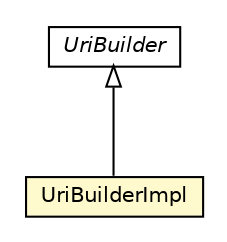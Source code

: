 #!/usr/local/bin/dot
#
# Class diagram 
# Generated by UMLGraph version R5_6-24-gf6e263 (http://www.umlgraph.org/)
#

digraph G {
	edge [fontname="Helvetica",fontsize=10,labelfontname="Helvetica",labelfontsize=10];
	node [fontname="Helvetica",fontsize=10,shape=plaintext];
	nodesep=0.25;
	ranksep=0.5;
	// io.reinert.requestor.core.uri.UriBuilderImpl
	c53875 [label=<<table title="io.reinert.requestor.core.uri.UriBuilderImpl" border="0" cellborder="1" cellspacing="0" cellpadding="2" port="p" bgcolor="lemonChiffon" href="./UriBuilderImpl.html">
		<tr><td><table border="0" cellspacing="0" cellpadding="1">
<tr><td align="center" balign="center"> UriBuilderImpl </td></tr>
		</table></td></tr>
		</table>>, URL="./UriBuilderImpl.html", fontname="Helvetica", fontcolor="black", fontsize=10.0];
	// io.reinert.requestor.core.uri.UriBuilder
	c53877 [label=<<table title="io.reinert.requestor.core.uri.UriBuilder" border="0" cellborder="1" cellspacing="0" cellpadding="2" port="p" href="./UriBuilder.html">
		<tr><td><table border="0" cellspacing="0" cellpadding="1">
<tr><td align="center" balign="center"><font face="Helvetica-Oblique"> UriBuilder </font></td></tr>
		</table></td></tr>
		</table>>, URL="./UriBuilder.html", fontname="Helvetica", fontcolor="black", fontsize=10.0];
	//io.reinert.requestor.core.uri.UriBuilderImpl extends io.reinert.requestor.core.uri.UriBuilder
	c53877:p -> c53875:p [dir=back,arrowtail=empty];
}

